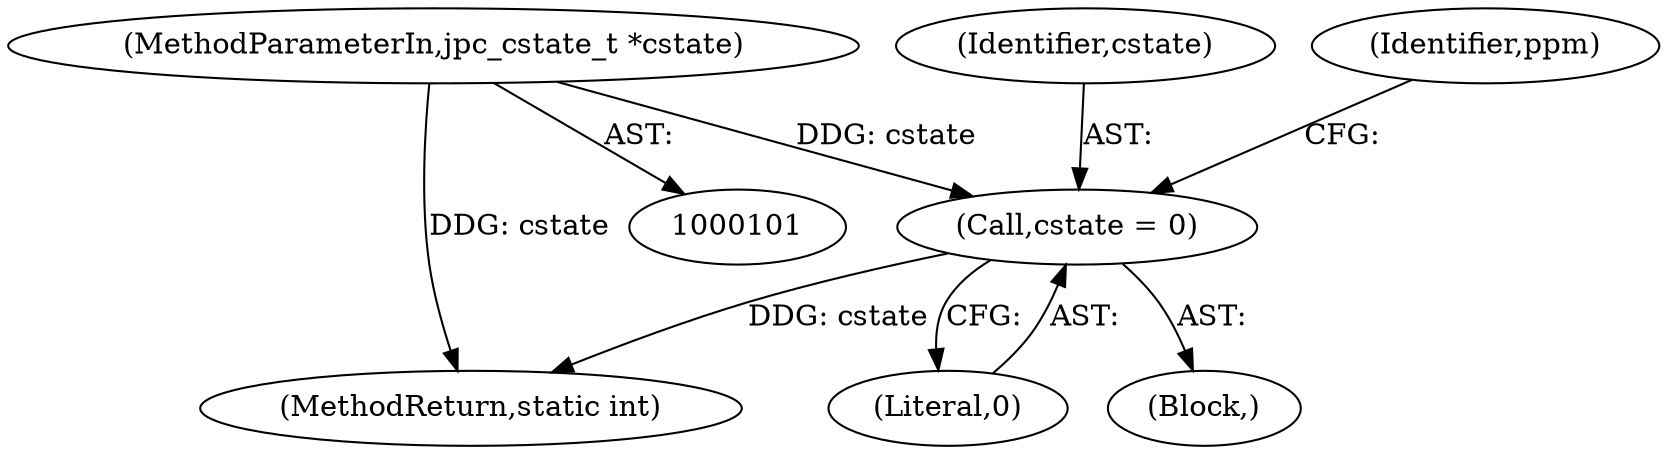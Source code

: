 digraph "0_jasper_d42b2388f7f8e0332c846675133acea151fc557a_35@pointer" {
"1000103" [label="(MethodParameterIn,jpc_cstate_t *cstate)"];
"1000115" [label="(Call,cstate = 0)"];
"1000116" [label="(Identifier,cstate)"];
"1000200" [label="(MethodReturn,static int)"];
"1000105" [label="(Block,)"];
"1000117" [label="(Literal,0)"];
"1000120" [label="(Identifier,ppm)"];
"1000115" [label="(Call,cstate = 0)"];
"1000103" [label="(MethodParameterIn,jpc_cstate_t *cstate)"];
"1000103" -> "1000101"  [label="AST: "];
"1000103" -> "1000200"  [label="DDG: cstate"];
"1000103" -> "1000115"  [label="DDG: cstate"];
"1000115" -> "1000105"  [label="AST: "];
"1000115" -> "1000117"  [label="CFG: "];
"1000116" -> "1000115"  [label="AST: "];
"1000117" -> "1000115"  [label="AST: "];
"1000120" -> "1000115"  [label="CFG: "];
"1000115" -> "1000200"  [label="DDG: cstate"];
}
